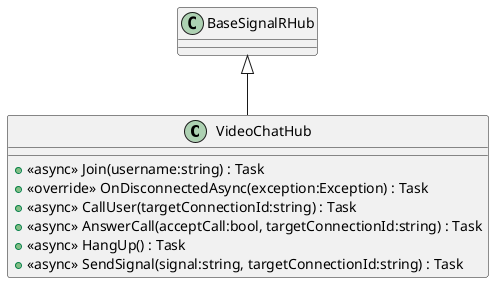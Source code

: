 @startuml
class VideoChatHub {
    + <<async>> Join(username:string) : Task
    + <<override>> OnDisconnectedAsync(exception:Exception) : Task
    + <<async>> CallUser(targetConnectionId:string) : Task
    + <<async>> AnswerCall(acceptCall:bool, targetConnectionId:string) : Task
    + <<async>> HangUp() : Task
    + <<async>> SendSignal(signal:string, targetConnectionId:string) : Task
}
BaseSignalRHub <|-- VideoChatHub
@enduml
